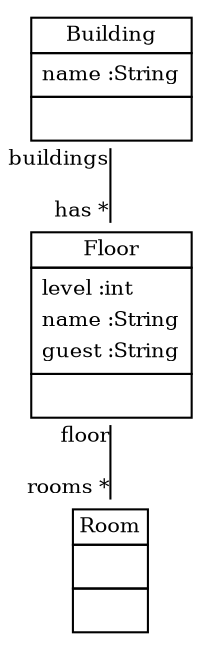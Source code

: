 
 digraph ClassDiagram {
    node [shape = none, fontsize = 10]; 
    edge [fontsize = 10];
    
    
    _Building [label=<<table border='0' cellborder='1' cellspacing='0'> <tr> <td HREF="../test/de/kassel/roombook/Building.java">Building</td> </tr> <tr><td><table border='0' cellborder='0' cellspacing='0'> <tr><td align='left'>name :String</td></tr>  </table></td></tr> <tr><td><table border='0' cellborder='0' cellspacing='0'> <tr><td> </td></tr> </table></td></tr> </table>>];
    _Floor [label=<<table border='0' cellborder='1' cellspacing='0'> <tr> <td HREF="../test/de/kassel/roombook/Floor.java">Floor</td> </tr> <tr><td><table border='0' cellborder='0' cellspacing='0'> <tr><td align='left'>level :int</td></tr> <tr><td align='left'>name :String</td></tr> <tr><td align='left'>guest :String</td></tr>  </table></td></tr> <tr><td><table border='0' cellborder='0' cellspacing='0'> <tr><td> </td></tr> </table></td></tr> </table>>];
    _Room [label=<<table border='0' cellborder='1' cellspacing='0'> <tr> <td HREF="../test/de/kassel/roombook/Room.java">Room</td> </tr> <tr><td><table border='0' cellborder='0' cellspacing='0'> <tr><td> </td></tr> </table></td></tr> <tr><td><table border='0' cellborder='0' cellspacing='0'> <tr><td> </td></tr> </table></td></tr> </table>>];
    
    
    
    _Building -> _Floor [headlabel = "has *" taillabel = "buildings" arrowhead = "none" ];
    _Floor -> _Room [headlabel = "rooms *" taillabel = "floor" arrowhead = "none" ];
}
